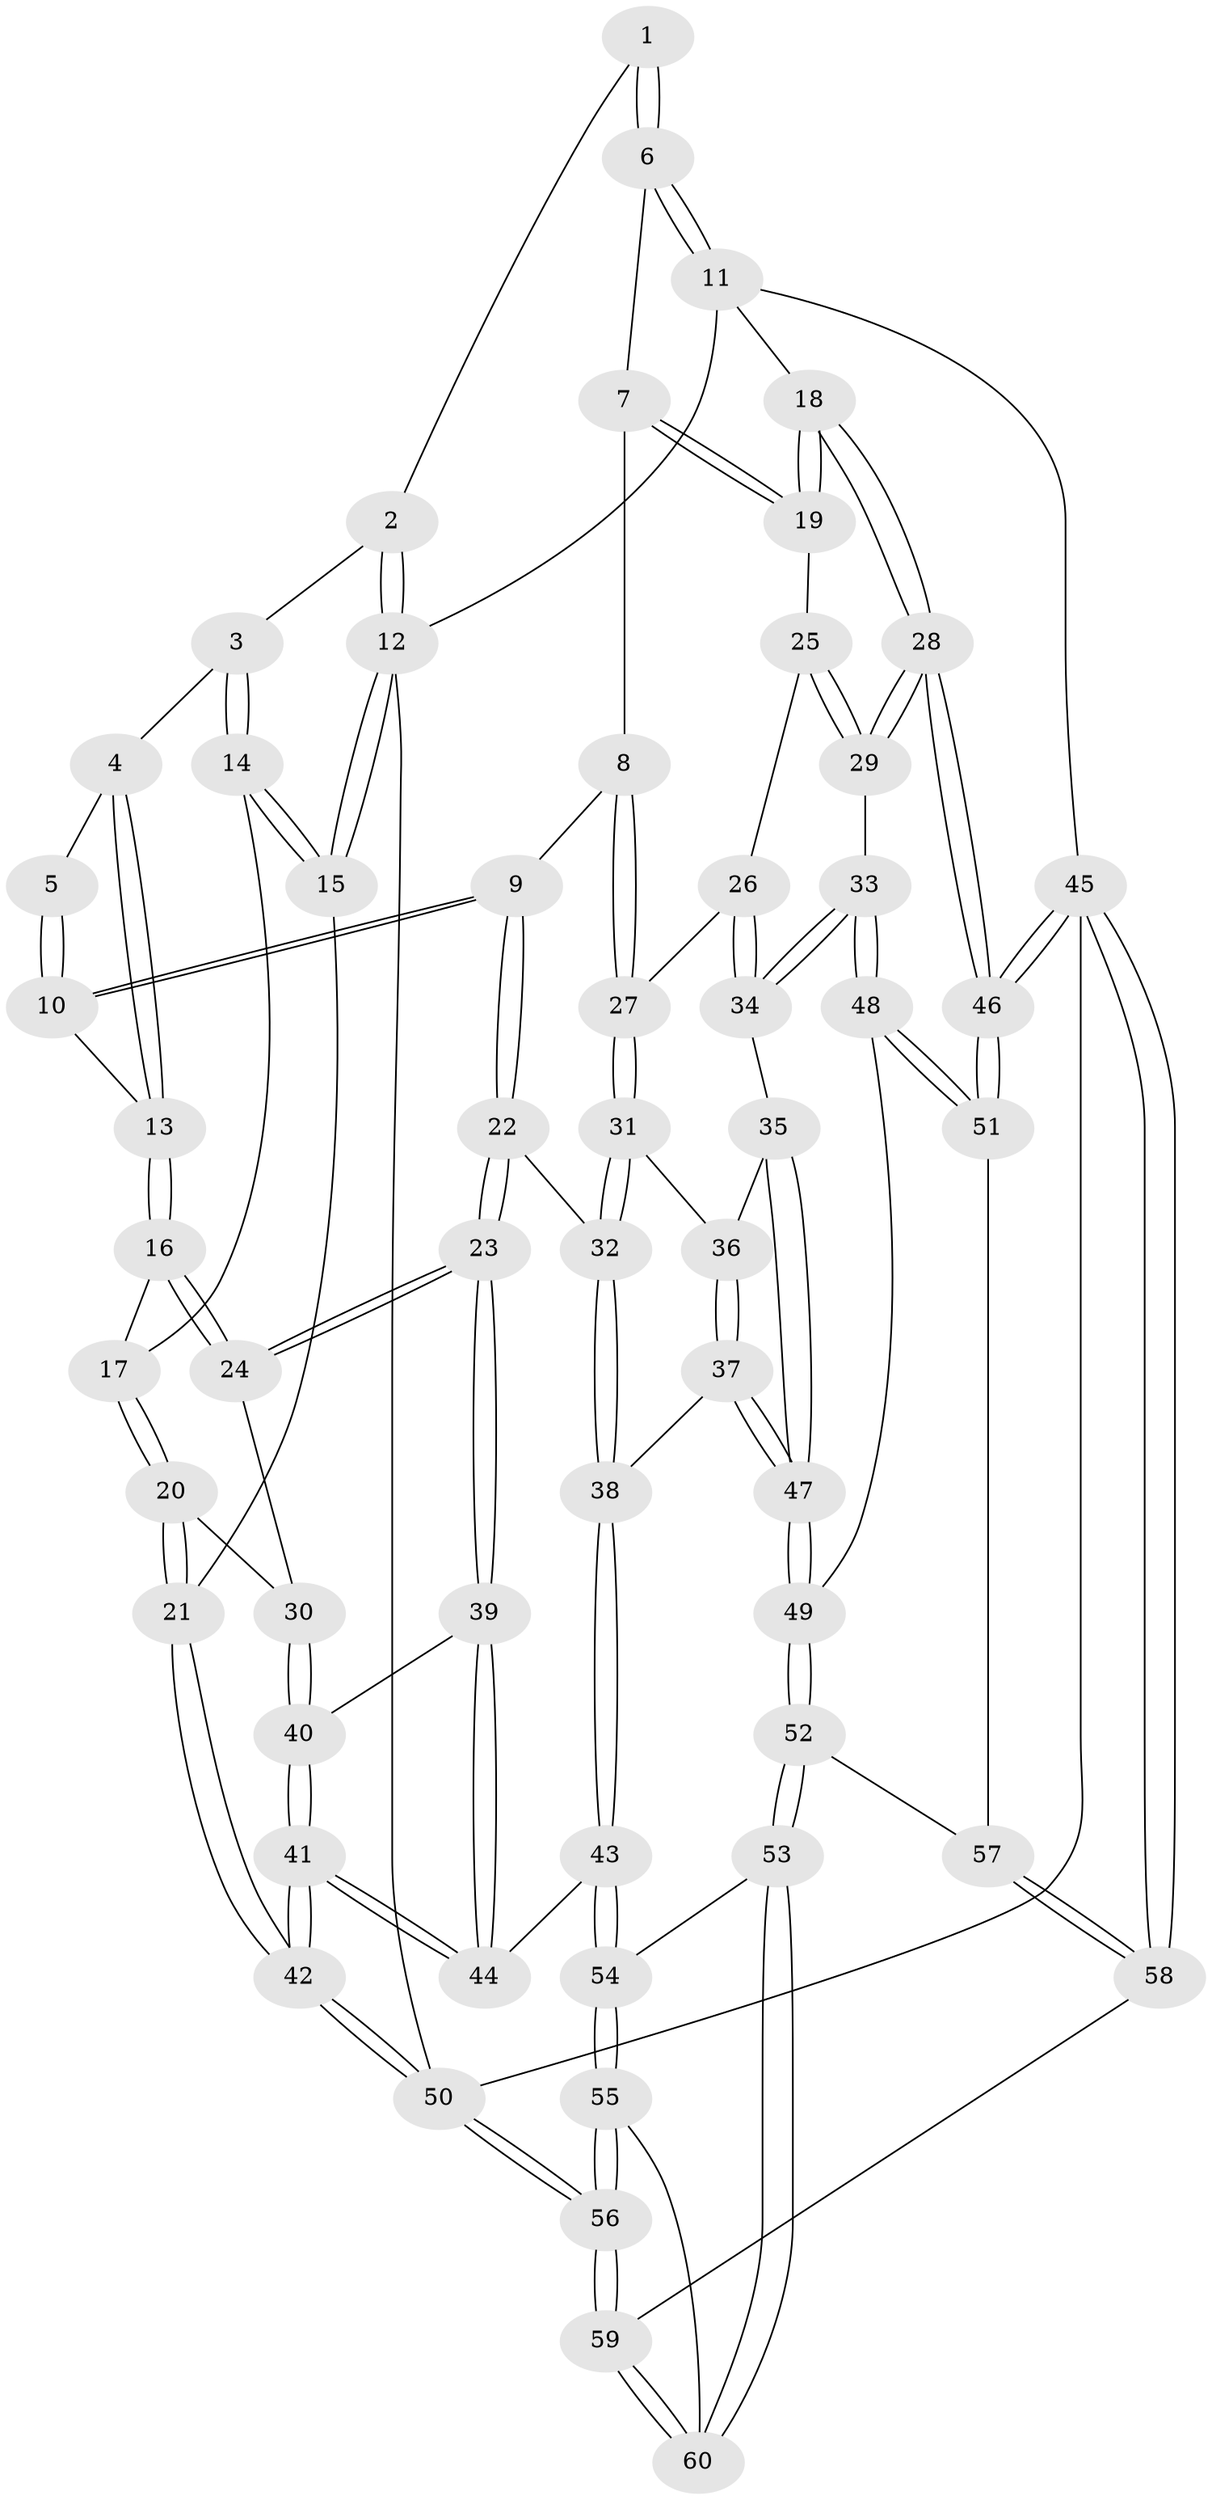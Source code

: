 // coarse degree distribution, {3: 0.08823529411764706, 5: 0.4117647058823529, 4: 0.47058823529411764, 7: 0.029411764705882353}
// Generated by graph-tools (version 1.1) at 2025/52/02/27/25 19:52:40]
// undirected, 60 vertices, 147 edges
graph export_dot {
graph [start="1"]
  node [color=gray90,style=filled];
  1 [pos="+0.26406614581796+0"];
  2 [pos="+0+0"];
  3 [pos="+0.10896228529219025+0.1301569457325741"];
  4 [pos="+0.1720598037069154+0.07956936124853942"];
  5 [pos="+0.26149306836087993+0"];
  6 [pos="+0.6416743230259406+0"];
  7 [pos="+0.6206039684382431+0.03554373971357556"];
  8 [pos="+0.5400488205612475+0.16841673201149518"];
  9 [pos="+0.4613557821607867+0.2188653899477702"];
  10 [pos="+0.3747539142759689+0.1919353492686533"];
  11 [pos="+1+0"];
  12 [pos="+0+0"];
  13 [pos="+0.2967666708464435+0.22032648572776312"];
  14 [pos="+0.08835475895710795+0.18100921405185305"];
  15 [pos="+0+0.2061421394214486"];
  16 [pos="+0.19697418853963944+0.27471180222896324"];
  17 [pos="+0.09840330478341046+0.19159926926180085"];
  18 [pos="+1+0.1148928431660609"];
  19 [pos="+0.862253513349046+0.21691121220515994"];
  20 [pos="+0.0073450713997893925+0.43782220743825795"];
  21 [pos="+0+0.4369936580335422"];
  22 [pos="+0.45534744328991983+0.423949783059685"];
  23 [pos="+0.28864564193172637+0.4959671357752306"];
  24 [pos="+0.19542282041423262+0.286346536656242"];
  25 [pos="+0.8437084664240337+0.24455974924231863"];
  26 [pos="+0.7482622137086677+0.3566928368223648"];
  27 [pos="+0.73610595589584+0.3581475428360981"];
  28 [pos="+1+0.5357341475012105"];
  29 [pos="+0.9703229573092186+0.5295219162538137"];
  30 [pos="+0.015855410555844662+0.43862587861947916"];
  31 [pos="+0.6674907613550614+0.42860861238216"];
  32 [pos="+0.5377355111559194+0.4869716587196291"];
  33 [pos="+0.9687644205684444+0.5295744961081219"];
  34 [pos="+0.906187109339431+0.5194496828915873"];
  35 [pos="+0.8104000583753154+0.5657311545656023"];
  36 [pos="+0.7339765829540754+0.5333181921266511"];
  37 [pos="+0.6088180393672201+0.6092263601110133"];
  38 [pos="+0.54940316187128+0.5414099403859668"];
  39 [pos="+0.2487362550860979+0.5540067834313325"];
  40 [pos="+0.211532340069577+0.5652221212951465"];
  41 [pos="+0+0.8997409046900192"];
  42 [pos="+0+1"];
  43 [pos="+0.39282061850261235+0.7203500072839782"];
  44 [pos="+0.3840364419958615+0.7149945925501847"];
  45 [pos="+1+1"];
  46 [pos="+1+0.8042764759793526"];
  47 [pos="+0.6814683370864857+0.7499418157428174"];
  48 [pos="+0.8101855806549778+0.7549002831734068"];
  49 [pos="+0.6822211732074881+0.7635771975176859"];
  50 [pos="+0+1"];
  51 [pos="+1+0.8262550658540007"];
  52 [pos="+0.6715858062835224+0.7839209252901981"];
  53 [pos="+0.6321118845603391+0.8259900046728665"];
  54 [pos="+0.4348057897918444+0.7967678509533606"];
  55 [pos="+0.30131438211410333+0.9934534008185336"];
  56 [pos="+0.09872439904317239+1"];
  57 [pos="+0.867747994905434+0.9230436309507705"];
  58 [pos="+0.7451347410988622+1"];
  59 [pos="+0.6890544368449488+1"];
  60 [pos="+0.6353124454405081+0.9356531327786295"];
  1 -- 2;
  1 -- 6;
  1 -- 6;
  2 -- 3;
  2 -- 12;
  2 -- 12;
  3 -- 4;
  3 -- 14;
  3 -- 14;
  4 -- 5;
  4 -- 13;
  4 -- 13;
  5 -- 10;
  5 -- 10;
  6 -- 7;
  6 -- 11;
  6 -- 11;
  7 -- 8;
  7 -- 19;
  7 -- 19;
  8 -- 9;
  8 -- 27;
  8 -- 27;
  9 -- 10;
  9 -- 10;
  9 -- 22;
  9 -- 22;
  10 -- 13;
  11 -- 12;
  11 -- 18;
  11 -- 45;
  12 -- 15;
  12 -- 15;
  12 -- 50;
  13 -- 16;
  13 -- 16;
  14 -- 15;
  14 -- 15;
  14 -- 17;
  15 -- 21;
  16 -- 17;
  16 -- 24;
  16 -- 24;
  17 -- 20;
  17 -- 20;
  18 -- 19;
  18 -- 19;
  18 -- 28;
  18 -- 28;
  19 -- 25;
  20 -- 21;
  20 -- 21;
  20 -- 30;
  21 -- 42;
  21 -- 42;
  22 -- 23;
  22 -- 23;
  22 -- 32;
  23 -- 24;
  23 -- 24;
  23 -- 39;
  23 -- 39;
  24 -- 30;
  25 -- 26;
  25 -- 29;
  25 -- 29;
  26 -- 27;
  26 -- 34;
  26 -- 34;
  27 -- 31;
  27 -- 31;
  28 -- 29;
  28 -- 29;
  28 -- 46;
  28 -- 46;
  29 -- 33;
  30 -- 40;
  30 -- 40;
  31 -- 32;
  31 -- 32;
  31 -- 36;
  32 -- 38;
  32 -- 38;
  33 -- 34;
  33 -- 34;
  33 -- 48;
  33 -- 48;
  34 -- 35;
  35 -- 36;
  35 -- 47;
  35 -- 47;
  36 -- 37;
  36 -- 37;
  37 -- 38;
  37 -- 47;
  37 -- 47;
  38 -- 43;
  38 -- 43;
  39 -- 40;
  39 -- 44;
  39 -- 44;
  40 -- 41;
  40 -- 41;
  41 -- 42;
  41 -- 42;
  41 -- 44;
  41 -- 44;
  42 -- 50;
  42 -- 50;
  43 -- 44;
  43 -- 54;
  43 -- 54;
  45 -- 46;
  45 -- 46;
  45 -- 58;
  45 -- 58;
  45 -- 50;
  46 -- 51;
  46 -- 51;
  47 -- 49;
  47 -- 49;
  48 -- 49;
  48 -- 51;
  48 -- 51;
  49 -- 52;
  49 -- 52;
  50 -- 56;
  50 -- 56;
  51 -- 57;
  52 -- 53;
  52 -- 53;
  52 -- 57;
  53 -- 54;
  53 -- 60;
  53 -- 60;
  54 -- 55;
  54 -- 55;
  55 -- 56;
  55 -- 56;
  55 -- 60;
  56 -- 59;
  56 -- 59;
  57 -- 58;
  57 -- 58;
  58 -- 59;
  59 -- 60;
  59 -- 60;
}
